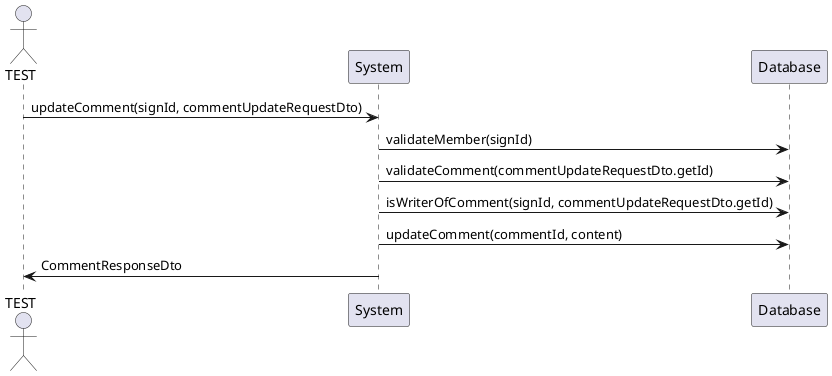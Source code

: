 @startuml
actor TEST
participant System
participant DBMS as "Database"

TEST -> System: updateComment(signId, commentUpdateRequestDto)
System -> DBMS: validateMember(signId)
System -> DBMS: validateComment(commentUpdateRequestDto.getId)
System -> DBMS: isWriterOfComment(signId, commentUpdateRequestDto.getId)
System -> DBMS: updateComment(commentId, content)
System -> TEST: CommentResponseDto
@enduml
